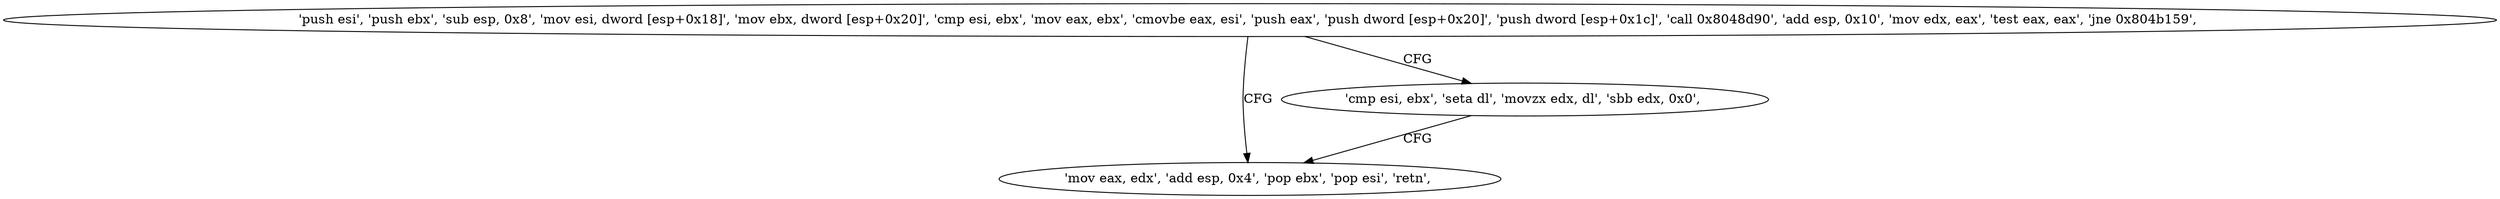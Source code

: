 digraph "func" {
"134525219" [label = "'push esi', 'push ebx', 'sub esp, 0x8', 'mov esi, dword [esp+0x18]', 'mov ebx, dword [esp+0x20]', 'cmp esi, ebx', 'mov eax, ebx', 'cmovbe eax, esi', 'push eax', 'push dword [esp+0x20]', 'push dword [esp+0x1c]', 'call 0x8048d90', 'add esp, 0x10', 'mov edx, eax', 'test eax, eax', 'jne 0x804b159', " ]
"134525273" [label = "'mov eax, edx', 'add esp, 0x4', 'pop ebx', 'pop esi', 'retn', " ]
"134525262" [label = "'cmp esi, ebx', 'seta dl', 'movzx edx, dl', 'sbb edx, 0x0', " ]
"134525219" -> "134525273" [ label = "CFG" ]
"134525219" -> "134525262" [ label = "CFG" ]
"134525262" -> "134525273" [ label = "CFG" ]
}
